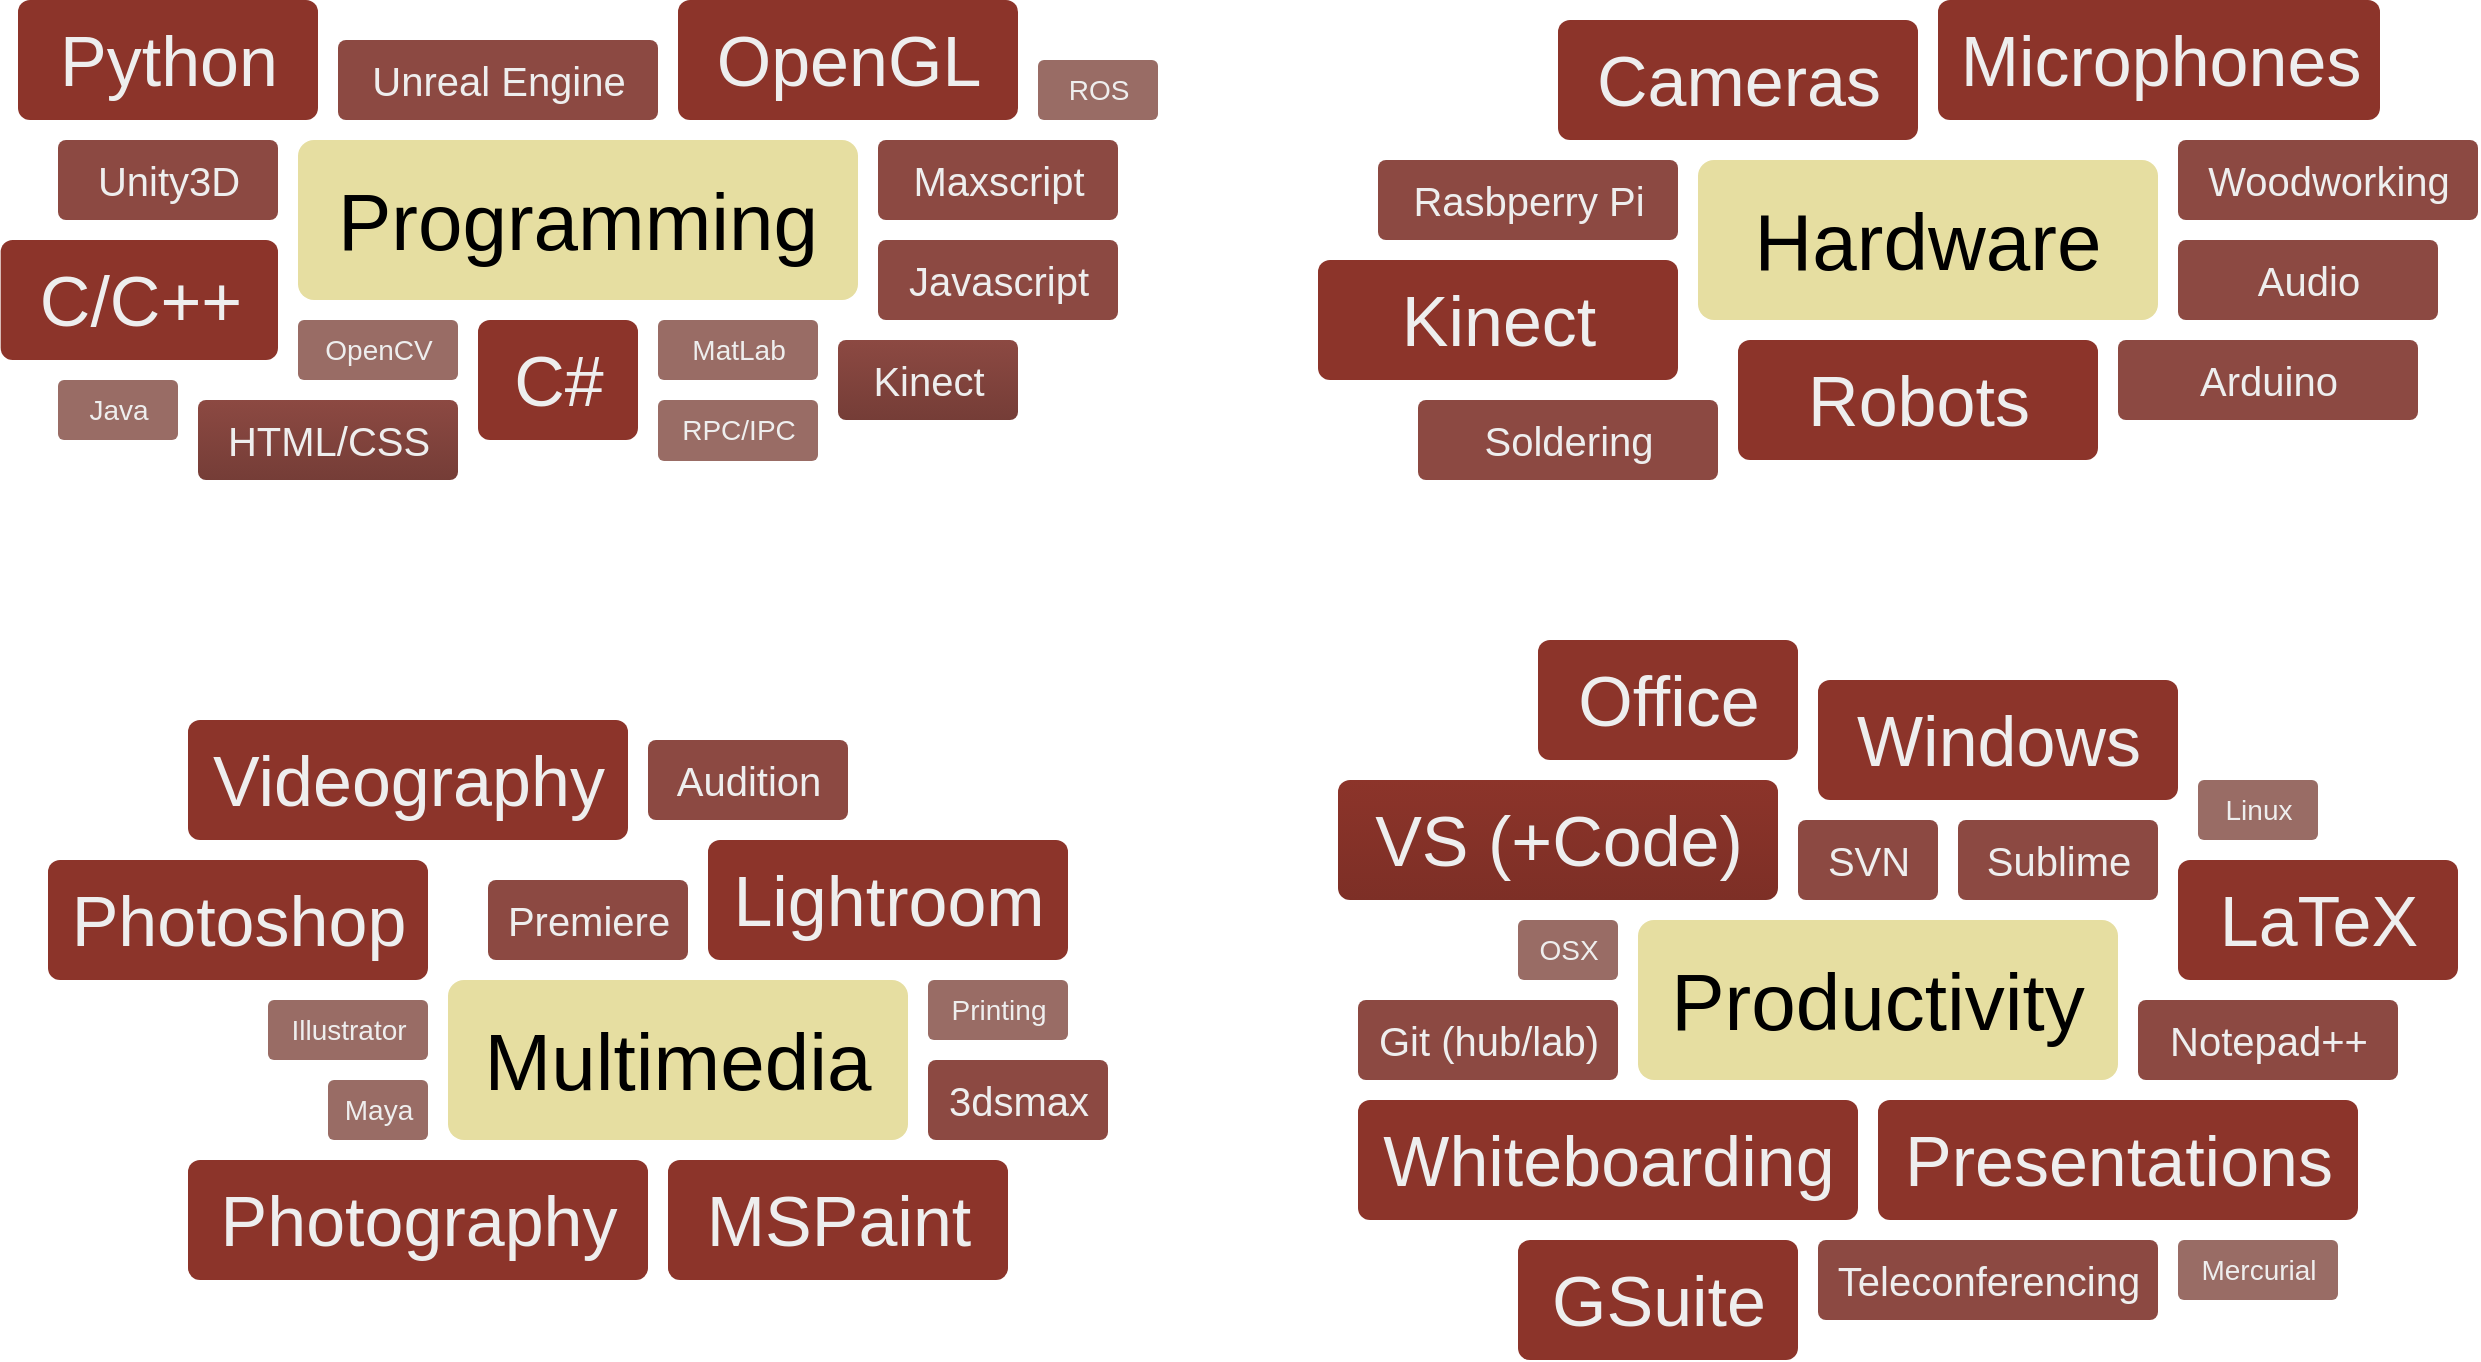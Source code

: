 <mxfile version="14.4.3" type="github">
  <diagram id="6a731a19-8d31-9384-78a2-239565b7b9f0" name="Page-1">
    <mxGraphModel dx="5547" dy="3048" grid="1" gridSize="10" guides="1" tooltips="1" connect="1" arrows="1" fold="1" page="1" pageScale="1" pageWidth="1600" pageHeight="800" background="#ffffff" math="0" shadow="0">
      <root>
        <mxCell id="0" />
        <mxCell id="1" parent="0" />
        <mxCell id="iaC6b17GLmA-YWx4HKnk-1555" value="Woodworking" style="rounded=1;strokeWidth=3;shadow=0;html=1;fontSize=20;strokeColor=none;fontColor=#EEEEEE;arcSize=10;absoluteArcSize=0;perimeter=ellipsePerimeter;fillColor=#8C4942;perimeterSpacing=2;" parent="1" vertex="1">
          <mxGeometry x="1160" y="110" width="150" height="40" as="geometry" />
        </mxCell>
        <mxCell id="iaC6b17GLmA-YWx4HKnk-1567" value="Rasbperry Pi" style="rounded=1;strokeWidth=3;shadow=0;html=1;fontSize=20;strokeColor=none;glass=0;perimeterSpacing=2;arcSize=10;fillOpacity=100;fontColor=#EEEEEE;absoluteArcSize=0;perimeter=ellipsePerimeter;fillColor=#8C4942;" parent="1" vertex="1">
          <mxGeometry x="760" y="120" width="150" height="40" as="geometry" />
        </mxCell>
        <mxCell id="iaC6b17GLmA-YWx4HKnk-1568" value="Arduino" style="rounded=1;strokeWidth=3;shadow=0;html=1;fontSize=20;strokeColor=none;glass=0;perimeterSpacing=2;arcSize=10;fillOpacity=100;fontColor=#EEEEEE;absoluteArcSize=0;perimeter=ellipsePerimeter;fillColor=#8C4942;" parent="1" vertex="1">
          <mxGeometry x="1130" y="210" width="150" height="40" as="geometry" />
        </mxCell>
        <mxCell id="iaC6b17GLmA-YWx4HKnk-1569" value="Cameras" style="rounded=1;strokeWidth=3;shadow=0;html=1;fontSize=35;strokeColor=none;fillColor=#8C342A;glass=0;perimeterSpacing=2;arcSize=10;fillOpacity=100;fontColor=#EEEEEE;absoluteArcSize=0;perimeter=ellipsePerimeter;" parent="1" vertex="1">
          <mxGeometry x="850" y="50" width="180" height="60" as="geometry" />
        </mxCell>
        <mxCell id="iaC6b17GLmA-YWx4HKnk-1579" value="Kinect" style="rounded=1;strokeWidth=3;shadow=0;html=1;fontSize=35;strokeColor=none;fillColor=#8C342A;glass=0;perimeterSpacing=2;arcSize=10;fillOpacity=100;fontColor=#EEEEEE;absoluteArcSize=0;perimeter=ellipsePerimeter;" parent="1" vertex="1">
          <mxGeometry x="730" y="170" width="180" height="60" as="geometry" />
        </mxCell>
        <mxCell id="iaC6b17GLmA-YWx4HKnk-1582" value="Microphones" style="rounded=1;strokeWidth=3;shadow=0;fontSize=35;strokeColor=none;fillColor=#8C342A;glass=0;perimeterSpacing=2;arcSize=10;fillOpacity=100;labelBackgroundColor=none;labelBorderColor=none;html=1;fontFamily=Helvetica;absoluteArcSize=0;imageAspect=1;portConstraintRotation=0;container=0;comic=0;fontColor=#EEEEEE;perimeter=ellipsePerimeter;" parent="1" vertex="1">
          <mxGeometry x="1040" y="40" width="221" height="60" as="geometry" />
        </mxCell>
        <mxCell id="iaC6b17GLmA-YWx4HKnk-1584" value="Soldering" style="rounded=1;strokeWidth=3;shadow=0;html=1;fontSize=20;strokeColor=none;glass=0;perimeterSpacing=2;arcSize=10;fillOpacity=100;fontColor=#EEEEEE;absoluteArcSize=0;perimeter=ellipsePerimeter;fillColor=#8C4942;" parent="1" vertex="1">
          <mxGeometry x="780" y="240" width="150" height="40" as="geometry" />
        </mxCell>
        <mxCell id="iaC6b17GLmA-YWx4HKnk-1587" value="Audio" style="rounded=1;strokeWidth=3;shadow=0;html=1;fontSize=20;glass=0;sketch=0;strokeColor=none;perimeterSpacing=2;arcSize=10;fillOpacity=100;fontColor=#EEEEEE;absoluteArcSize=0;perimeter=ellipsePerimeter;fillColor=#8C4942;" parent="1" vertex="1">
          <mxGeometry x="1160" y="160" width="130" height="40" as="geometry" />
        </mxCell>
        <mxCell id="iaC6b17GLmA-YWx4HKnk-1588" value="Robots" style="rounded=1;strokeWidth=3;shadow=0;html=1;fontSize=35;strokeColor=none;fillColor=#8C342A;glass=0;perimeterSpacing=2;arcSize=10;fillOpacity=100;fontColor=#EEEEEE;absoluteArcSize=0;perimeter=ellipsePerimeter;" parent="1" vertex="1">
          <mxGeometry x="940" y="210" width="180" height="60" as="geometry" />
        </mxCell>
        <mxCell id="XpdubO5JGkFEaOIm9_27-1352" value="Maxscript" style="rounded=1;strokeWidth=3;shadow=0;html=1;fontSize=20;strokeColor=none;fontColor=#EEEEEE;arcSize=10;absoluteArcSize=0;perimeter=ellipsePerimeter;fillColor=#8C4942;perimeterSpacing=2;" parent="1" vertex="1">
          <mxGeometry x="510" y="110" width="120" height="40" as="geometry" />
        </mxCell>
        <mxCell id="XpdubO5JGkFEaOIm9_27-1353" value="Unity3D" style="rounded=1;strokeWidth=3;shadow=0;html=1;fontSize=20;strokeColor=none;fontColor=#EEEEEE;arcSize=10;absoluteArcSize=0;perimeter=ellipsePerimeter;fillColor=#8C4942;perimeterSpacing=2;" parent="1" vertex="1">
          <mxGeometry x="100" y="110" width="110" height="40" as="geometry" />
        </mxCell>
        <mxCell id="XpdubO5JGkFEaOIm9_27-1355" value="Unreal Engine" style="rounded=1;strokeWidth=3;shadow=0;html=1;fontSize=20;strokeColor=none;glass=0;perimeterSpacing=2;arcSize=10;fillOpacity=100;fontColor=#EEEEEE;absoluteArcSize=0;perimeter=ellipsePerimeter;fillColor=#8C4942;" parent="1" vertex="1">
          <mxGeometry x="240" y="60" width="160" height="40" as="geometry" />
        </mxCell>
        <mxCell id="XpdubO5JGkFEaOIm9_27-1357" value="Kinect" style="rounded=1;strokeWidth=3;shadow=0;html=1;fontSize=20;strokeColor=none;glass=0;perimeterSpacing=2;arcSize=10;fillOpacity=100;fontColor=#EEEEEE;absoluteArcSize=0;perimeter=ellipsePerimeter;fillColor=#8C4942;gradientColor=#753D37;" parent="1" vertex="1">
          <mxGeometry x="490" y="210" width="90" height="40" as="geometry" />
        </mxCell>
        <mxCell id="XpdubO5JGkFEaOIm9_27-1359" value="Python" style="rounded=1;strokeWidth=3;shadow=0;html=1;fontSize=35;strokeColor=none;fillColor=#8C342A;glass=0;perimeterSpacing=2;arcSize=10;fillOpacity=100;fontColor=#EEEEEE;absoluteArcSize=0;perimeter=ellipsePerimeter;" parent="1" vertex="1">
          <mxGeometry x="80" y="40" width="150" height="60" as="geometry" />
        </mxCell>
        <mxCell id="XpdubO5JGkFEaOIm9_27-1361" value="C/C++" style="rounded=1;strokeWidth=3;shadow=0;html=1;fontSize=35;strokeColor=none;fillColor=#8C342A;glass=0;perimeterSpacing=2;arcSize=10;fillOpacity=100;fontColor=#EEEEEE;absoluteArcSize=0;perimeter=ellipsePerimeter;" parent="1" vertex="1">
          <mxGeometry x="71.33" y="160" width="138.67" height="60" as="geometry" />
        </mxCell>
        <mxCell id="XpdubO5JGkFEaOIm9_27-1363" value="OpenGL" style="rounded=1;strokeWidth=3;shadow=0;fontSize=35;strokeColor=none;fillColor=#8C342A;glass=0;perimeterSpacing=2;arcSize=10;fillOpacity=100;labelBackgroundColor=none;labelBorderColor=none;html=1;fontFamily=Helvetica;absoluteArcSize=0;imageAspect=1;portConstraintRotation=0;container=0;comic=0;fontColor=#EEEEEE;perimeter=ellipsePerimeter;" parent="1" vertex="1">
          <mxGeometry x="410" y="40" width="170" height="60" as="geometry" />
        </mxCell>
        <mxCell id="XpdubO5JGkFEaOIm9_27-1365" value="&lt;div style=&quot;font-size: 14px;&quot;&gt;ROS&lt;/div&gt;" style="rounded=1;strokeWidth=3;shadow=0;html=1;fontSize=14;strokeColor=none;glass=0;perimeterSpacing=2;arcSize=10;fillOpacity=100;fontColor=#EEEEEE;absoluteArcSize=0;perimeter=ellipsePerimeter;fillColor=#996C65;" parent="1" vertex="1">
          <mxGeometry x="590" y="70" width="60" height="30" as="geometry" />
        </mxCell>
        <mxCell id="XpdubO5JGkFEaOIm9_27-1367" value="HTML/CSS" style="rounded=1;strokeWidth=3;shadow=0;html=1;fontSize=20;strokeColor=none;glass=0;perimeterSpacing=2;arcSize=10;fillOpacity=100;fontColor=#EEEEEE;absoluteArcSize=0;perimeter=ellipsePerimeter;fillColor=#8C4942;gradientColor=#753D37;" parent="1" vertex="1">
          <mxGeometry x="170" y="240" width="130" height="40" as="geometry" />
        </mxCell>
        <mxCell id="XpdubO5JGkFEaOIm9_27-1370" value="Javascript" style="rounded=1;strokeWidth=3;shadow=0;html=1;fontSize=20;glass=0;sketch=0;strokeColor=none;perimeterSpacing=2;arcSize=10;fillOpacity=100;fontColor=#EEEEEE;absoluteArcSize=0;perimeter=ellipsePerimeter;fillColor=#8C4942;" parent="1" vertex="1">
          <mxGeometry x="510" y="160" width="120" height="40" as="geometry" />
        </mxCell>
        <mxCell id="XpdubO5JGkFEaOIm9_27-1372" value="C#" style="rounded=1;strokeWidth=3;shadow=0;html=1;fontSize=35;strokeColor=none;fillColor=#8C342A;glass=0;perimeterSpacing=2;arcSize=10;fillOpacity=100;fontColor=#EEEEEE;absoluteArcSize=0;perimeter=ellipsePerimeter;" parent="1" vertex="1">
          <mxGeometry x="310" y="200" width="80" height="60" as="geometry" />
        </mxCell>
        <mxCell id="XpdubO5JGkFEaOIm9_27-1373" value="Java" style="rounded=1;strokeWidth=3;shadow=0;html=1;fontSize=14;strokeColor=none;glass=0;perimeterSpacing=2;arcSize=10;fillOpacity=100;fontColor=#EEEEEE;absoluteArcSize=0;perimeter=ellipsePerimeter;fillColor=#996C65;" parent="1" vertex="1">
          <mxGeometry x="100" y="230" width="60" height="30" as="geometry" />
        </mxCell>
        <mxCell id="XpdubO5JGkFEaOIm9_27-1375" value="OpenCV" style="rounded=1;strokeWidth=3;shadow=0;html=1;fontSize=14;strokeColor=none;glass=0;perimeterSpacing=2;arcSize=10;fillOpacity=100;fontColor=#EEEEEE;absoluteArcSize=0;perimeter=ellipsePerimeter;fillColor=#996C65;" parent="1" vertex="1">
          <mxGeometry x="220" y="200" width="80" height="30" as="geometry" />
        </mxCell>
        <mxCell id="XpdubO5JGkFEaOIm9_27-1378" value="3dsmax" style="rounded=1;strokeWidth=3;shadow=0;html=1;fontSize=20;strokeColor=none;fontColor=#EEEEEE;arcSize=10;absoluteArcSize=0;perimeter=ellipsePerimeter;fillColor=#8C4942;perimeterSpacing=2;" parent="1" vertex="1">
          <mxGeometry x="535" y="570" width="90" height="40" as="geometry" />
        </mxCell>
        <mxCell id="XpdubO5JGkFEaOIm9_27-1380" value="Audition" style="rounded=1;strokeWidth=3;shadow=0;html=1;fontSize=20;strokeColor=none;glass=0;perimeterSpacing=2;arcSize=10;fillOpacity=100;fontColor=#EEEEEE;absoluteArcSize=0;perimeter=ellipsePerimeter;fillColor=#8C4942;" parent="1" vertex="1">
          <mxGeometry x="395" y="410" width="100" height="40" as="geometry" />
        </mxCell>
        <mxCell id="XpdubO5JGkFEaOIm9_27-1388" value="Printing" style="rounded=1;strokeWidth=3;shadow=0;html=1;fontSize=14;strokeColor=none;glass=0;perimeterSpacing=2;arcSize=10;fillOpacity=100;fontColor=#EEEEEE;absoluteArcSize=0;perimeter=ellipsePerimeter;fillColor=#996C65;" parent="1" vertex="1">
          <mxGeometry x="535" y="530" width="70" height="30" as="geometry" />
        </mxCell>
        <mxCell id="XpdubO5JGkFEaOIm9_27-1390" value="Illustrator" style="rounded=1;strokeWidth=3;shadow=0;html=1;fontSize=14;strokeColor=none;glass=0;perimeterSpacing=2;arcSize=10;fillOpacity=100;fontColor=#EEEEEE;absoluteArcSize=0;perimeter=ellipsePerimeter;fillColor=#996C65;" parent="1" vertex="1">
          <mxGeometry x="205" y="540" width="80" height="30" as="geometry" />
        </mxCell>
        <mxCell id="XpdubO5JGkFEaOIm9_27-1394" value="Maya" style="rounded=1;strokeWidth=3;shadow=0;html=1;fontSize=14;strokeColor=none;glass=0;perimeterSpacing=2;arcSize=10;fillOpacity=100;fontColor=#EEEEEE;absoluteArcSize=0;perimeter=ellipsePerimeter;fillColor=#996C65;" parent="1" vertex="1">
          <mxGeometry x="235" y="580" width="50" height="30" as="geometry" />
        </mxCell>
        <mxCell id="XpdubO5JGkFEaOIm9_27-1396" value="Premiere" style="rounded=1;strokeWidth=3;shadow=0;html=1;fontSize=20;strokeColor=none;glass=0;perimeterSpacing=2;arcSize=10;fillOpacity=100;fontColor=#EEEEEE;absoluteArcSize=0;perimeter=ellipsePerimeter;fillColor=#8C4942;" parent="1" vertex="1">
          <mxGeometry x="315" y="480" width="100" height="40" as="geometry" />
        </mxCell>
        <mxCell id="XpdubO5JGkFEaOIm9_27-1401" value="Sublime" style="rounded=1;strokeWidth=3;shadow=0;html=1;fontSize=20;strokeColor=none;fontColor=#EEEEEE;arcSize=10;absoluteArcSize=0;perimeter=ellipsePerimeter;fillColor=#8C4942;perimeterSpacing=2;" parent="1" vertex="1">
          <mxGeometry x="1050" y="450" width="100" height="40" as="geometry" />
        </mxCell>
        <mxCell id="XpdubO5JGkFEaOIm9_27-1403" value="Git (hub/lab)" style="rounded=1;strokeWidth=3;shadow=0;html=1;fontSize=20;strokeColor=none;glass=0;perimeterSpacing=2;arcSize=10;fillOpacity=100;fontColor=#EEEEEE;absoluteArcSize=0;perimeter=ellipsePerimeter;fillColor=#8C4942;" parent="1" vertex="1">
          <mxGeometry x="750" y="540" width="130" height="40" as="geometry" />
        </mxCell>
        <mxCell id="XpdubO5JGkFEaOIm9_27-1409" value="VS (+Code)" style="rounded=1;strokeWidth=3;shadow=0;fontSize=35;strokeColor=none;fillColor=#8C342A;glass=0;perimeterSpacing=2;arcSize=10;fillOpacity=100;labelBackgroundColor=none;labelBorderColor=none;html=1;fontFamily=Helvetica;absoluteArcSize=0;imageAspect=1;portConstraintRotation=0;container=0;comic=0;fontColor=#EEEEEE;gradientColor=#7D2F26;perimeter=ellipsePerimeter;" parent="1" vertex="1">
          <mxGeometry x="740" y="430" width="220" height="60" as="geometry" />
        </mxCell>
        <mxCell id="XpdubO5JGkFEaOIm9_27-1412" value="Teleconferencing" style="rounded=1;strokeWidth=3;shadow=0;html=1;fontSize=20;strokeColor=none;glass=0;perimeterSpacing=2;arcSize=10;fillOpacity=100;fontColor=#EEEEEE;absoluteArcSize=0;perimeter=ellipsePerimeter;fillColor=#8C4942;" parent="1" vertex="1">
          <mxGeometry x="980" y="660" width="170" height="40" as="geometry" />
        </mxCell>
        <mxCell id="XpdubO5JGkFEaOIm9_27-1416" value="Notepad++" style="rounded=1;strokeWidth=3;shadow=0;html=1;fontSize=20;glass=0;sketch=0;strokeColor=none;perimeterSpacing=2;arcSize=10;fillOpacity=100;fontColor=#EEEEEE;absoluteArcSize=0;perimeter=ellipsePerimeter;fillColor=#8C4942;" parent="1" vertex="1">
          <mxGeometry x="1140" y="540" width="130" height="40" as="geometry" />
        </mxCell>
        <mxCell id="XpdubO5JGkFEaOIm9_27-1422" value="&lt;div&gt;LaTeX&lt;/div&gt;" style="rounded=1;strokeWidth=3;shadow=0;html=1;fontSize=35;strokeColor=none;fillColor=#8C342A;glass=0;perimeterSpacing=2;arcSize=10;fillOpacity=100;fontColor=#EEEEEE;absoluteArcSize=0;perimeter=ellipsePerimeter;" parent="1" vertex="1">
          <mxGeometry x="1160" y="470" width="140" height="60" as="geometry" />
        </mxCell>
        <mxCell id="XpdubO5JGkFEaOIm9_27-1423" value="GSuite" style="rounded=1;strokeWidth=3;shadow=0;html=1;fontSize=35;strokeColor=none;fillColor=#8C342A;glass=0;perimeterSpacing=2;arcSize=10;fillOpacity=100;fontColor=#EEEEEE;absoluteArcSize=0;perimeter=ellipsePerimeter;" parent="1" vertex="1">
          <mxGeometry x="830" y="660" width="140" height="60" as="geometry" />
        </mxCell>
        <mxCell id="XpdubO5JGkFEaOIm9_27-1425" value="Whiteboarding" style="rounded=1;strokeWidth=3;shadow=0;html=1;fontSize=35;strokeColor=none;fillColor=#8C342A;glass=0;perimeterSpacing=2;arcSize=10;fillOpacity=100;fontColor=#EEEEEE;absoluteArcSize=0;perimeter=ellipsePerimeter;" parent="1" vertex="1">
          <mxGeometry x="750" y="590" width="250" height="60" as="geometry" />
        </mxCell>
        <mxCell id="XpdubO5JGkFEaOIm9_27-1427" value="Presentations" style="rounded=1;strokeWidth=3;shadow=0;html=1;fontSize=35;strokeColor=none;fillColor=#8C342A;glass=0;perimeterSpacing=2;arcSize=10;fillOpacity=100;fontColor=#EEEEEE;absoluteArcSize=0;perimeter=ellipsePerimeter;" parent="1" vertex="1">
          <mxGeometry x="1010" y="590" width="240" height="60" as="geometry" />
        </mxCell>
        <mxCell id="XpdubO5JGkFEaOIm9_27-1428" value="SVN" style="rounded=1;strokeWidth=3;shadow=0;html=1;fontSize=20;strokeColor=none;fontColor=#EEEEEE;arcSize=10;absoluteArcSize=0;perimeter=ellipsePerimeter;fillColor=#8C4942;perimeterSpacing=2;" parent="1" vertex="1">
          <mxGeometry x="970" y="450" width="70" height="40" as="geometry" />
        </mxCell>
        <mxCell id="n3WQvBwTVA5E7rVI3cKe-1350" value="Videography" style="rounded=1;strokeWidth=3;shadow=0;fontSize=35;strokeColor=none;fillColor=#8C342A;glass=0;perimeterSpacing=2;arcSize=10;fillOpacity=100;labelBackgroundColor=none;labelBorderColor=none;html=1;fontFamily=Helvetica;absoluteArcSize=0;imageAspect=1;portConstraintRotation=0;container=0;comic=0;fontColor=#EEEEEE;perimeter=ellipsePerimeter;" parent="1" vertex="1">
          <mxGeometry x="165" y="400" width="220" height="60" as="geometry" />
        </mxCell>
        <mxCell id="n3WQvBwTVA5E7rVI3cKe-1351" value="Photoshop" style="rounded=1;strokeWidth=3;shadow=0;fontSize=35;strokeColor=none;fillColor=#8C342A;glass=0;perimeterSpacing=2;arcSize=10;fillOpacity=100;labelBackgroundColor=none;labelBorderColor=none;html=1;fontFamily=Helvetica;absoluteArcSize=0;imageAspect=1;portConstraintRotation=0;container=0;comic=0;fontColor=#EEEEEE;perimeter=ellipsePerimeter;" parent="1" vertex="1">
          <mxGeometry x="95" y="470" width="190" height="60" as="geometry" />
        </mxCell>
        <mxCell id="n3WQvBwTVA5E7rVI3cKe-1352" value="Photography" style="rounded=1;strokeWidth=3;shadow=0;html=1;fontSize=35;strokeColor=none;fillColor=#8C342A;glass=0;perimeterSpacing=2;arcSize=10;fillOpacity=100;fontColor=#EEEEEE;absoluteArcSize=0;perimeter=ellipsePerimeter;" parent="1" vertex="1">
          <mxGeometry x="165" y="620" width="230" height="60" as="geometry" />
        </mxCell>
        <mxCell id="n3WQvBwTVA5E7rVI3cKe-1353" value="MSPaint" style="rounded=1;strokeWidth=3;shadow=0;html=1;fontSize=35;strokeColor=none;fillColor=#8C342A;glass=0;perimeterSpacing=2;arcSize=10;fillOpacity=100;fontColor=#EEEEEE;absoluteArcSize=0;perimeter=ellipsePerimeter;" parent="1" vertex="1">
          <mxGeometry x="405" y="620" width="170" height="60" as="geometry" />
        </mxCell>
        <mxCell id="n3WQvBwTVA5E7rVI3cKe-1354" value="Lightroom" style="rounded=1;strokeWidth=3;shadow=0;html=1;fontSize=35;strokeColor=none;fillColor=#8C342A;glass=0;perimeterSpacing=2;arcSize=10;fillOpacity=100;fontColor=#EEEEEE;absoluteArcSize=0;perimeter=ellipsePerimeter;" parent="1" vertex="1">
          <mxGeometry x="425" y="460" width="180" height="60" as="geometry" />
        </mxCell>
        <mxCell id="n3WQvBwTVA5E7rVI3cKe-1355" value="Windows" style="rounded=1;strokeWidth=3;shadow=0;html=1;fontSize=35;strokeColor=none;fillColor=#8C342A;glass=0;perimeterSpacing=2;arcSize=10;fillOpacity=100;fontColor=#EEEEEE;absoluteArcSize=0;perimeter=ellipsePerimeter;" parent="1" vertex="1">
          <mxGeometry x="980" y="380" width="180" height="60" as="geometry" />
        </mxCell>
        <mxCell id="n3WQvBwTVA5E7rVI3cKe-1356" value="Office" style="rounded=1;strokeWidth=3;shadow=0;html=1;fontSize=35;strokeColor=none;fillColor=#8C342A;glass=0;perimeterSpacing=2;arcSize=10;fillOpacity=100;fontColor=#EEEEEE;absoluteArcSize=0;perimeter=ellipsePerimeter;" parent="1" vertex="1">
          <mxGeometry x="840" y="360" width="130" height="60" as="geometry" />
        </mxCell>
        <mxCell id="n3WQvBwTVA5E7rVI3cKe-1357" value="Linux" style="rounded=1;strokeWidth=3;shadow=0;html=1;fontSize=14;strokeColor=none;glass=0;perimeterSpacing=2;arcSize=10;fillOpacity=100;fontColor=#EEEEEE;absoluteArcSize=0;perimeter=ellipsePerimeter;fillColor=#996C65;" parent="1" vertex="1">
          <mxGeometry x="1170" y="430" width="60" height="30" as="geometry" />
        </mxCell>
        <mxCell id="n3WQvBwTVA5E7rVI3cKe-1358" value="OSX" style="rounded=1;strokeWidth=3;shadow=0;html=1;fontSize=14;strokeColor=none;glass=0;perimeterSpacing=2;arcSize=10;fillOpacity=100;fontColor=#EEEEEE;absoluteArcSize=0;perimeter=ellipsePerimeter;fillColor=#996C65;" parent="1" vertex="1">
          <mxGeometry x="830" y="500" width="50" height="30" as="geometry" />
        </mxCell>
        <mxCell id="n3WQvBwTVA5E7rVI3cKe-1359" value="Mercurial" style="rounded=1;strokeWidth=3;shadow=0;html=1;fontSize=14;strokeColor=none;glass=0;perimeterSpacing=2;arcSize=10;fillOpacity=100;fontColor=#EEEEEE;absoluteArcSize=0;perimeter=ellipsePerimeter;fillColor=#996C65;" parent="1" vertex="1">
          <mxGeometry x="1160" y="660" width="80" height="30" as="geometry" />
        </mxCell>
        <mxCell id="n3WQvBwTVA5E7rVI3cKe-1360" value="RPC/IPC" style="rounded=1;strokeWidth=3;shadow=0;html=1;fontSize=14;strokeColor=none;glass=0;perimeterSpacing=2;arcSize=10;fillOpacity=100;fontColor=#EEEEEE;absoluteArcSize=0;perimeter=ellipsePerimeter;fillColor=#996C65;" parent="1" vertex="1">
          <mxGeometry x="400" y="240" width="80" height="30.5" as="geometry" />
        </mxCell>
        <mxCell id="n3WQvBwTVA5E7rVI3cKe-1361" value="MatLab" style="rounded=1;strokeWidth=3;shadow=0;html=1;fontSize=14;strokeColor=none;glass=0;perimeterSpacing=2;arcSize=10;fillOpacity=100;fontColor=#EEEEEE;absoluteArcSize=0;perimeter=ellipsePerimeter;fillColor=#996C65;" parent="1" vertex="1">
          <mxGeometry x="400" y="200" width="80" height="30" as="geometry" />
        </mxCell>
        <mxCell id="n3WQvBwTVA5E7rVI3cKe-1379" value="Hardware" style="rounded=1;whiteSpace=wrap;html=1;shadow=0;sketch=0;gradientColor=none;fontSize=40;fillColor=#E6DEA1;strokeColor=none;arcSize=10;" parent="1" vertex="1">
          <mxGeometry x="920" y="120" width="230" height="80" as="geometry" />
        </mxCell>
        <mxCell id="n3WQvBwTVA5E7rVI3cKe-1380" value="Productivity" style="rounded=1;whiteSpace=wrap;html=1;shadow=0;sketch=0;gradientColor=none;fontSize=40;fillColor=#E6DEA1;strokeColor=none;arcSize=10;" parent="1" vertex="1">
          <mxGeometry x="890" y="500" width="240" height="80" as="geometry" />
        </mxCell>
        <mxCell id="n3WQvBwTVA5E7rVI3cKe-1381" value="Multimedia" style="rounded=1;whiteSpace=wrap;html=1;shadow=0;sketch=0;gradientColor=none;fontSize=40;fillColor=#E6DEA1;strokeColor=none;arcSize=10;" parent="1" vertex="1">
          <mxGeometry x="295" y="530" width="230" height="80" as="geometry" />
        </mxCell>
        <mxCell id="n3WQvBwTVA5E7rVI3cKe-1382" value="Programming" style="rounded=1;whiteSpace=wrap;html=1;shadow=0;sketch=0;gradientColor=none;fontSize=40;fillColor=#E6DEA1;strokeColor=none;arcSize=10;" parent="1" vertex="1">
          <mxGeometry x="220" y="110" width="280" height="80" as="geometry" />
        </mxCell>
      </root>
    </mxGraphModel>
  </diagram>
</mxfile>
